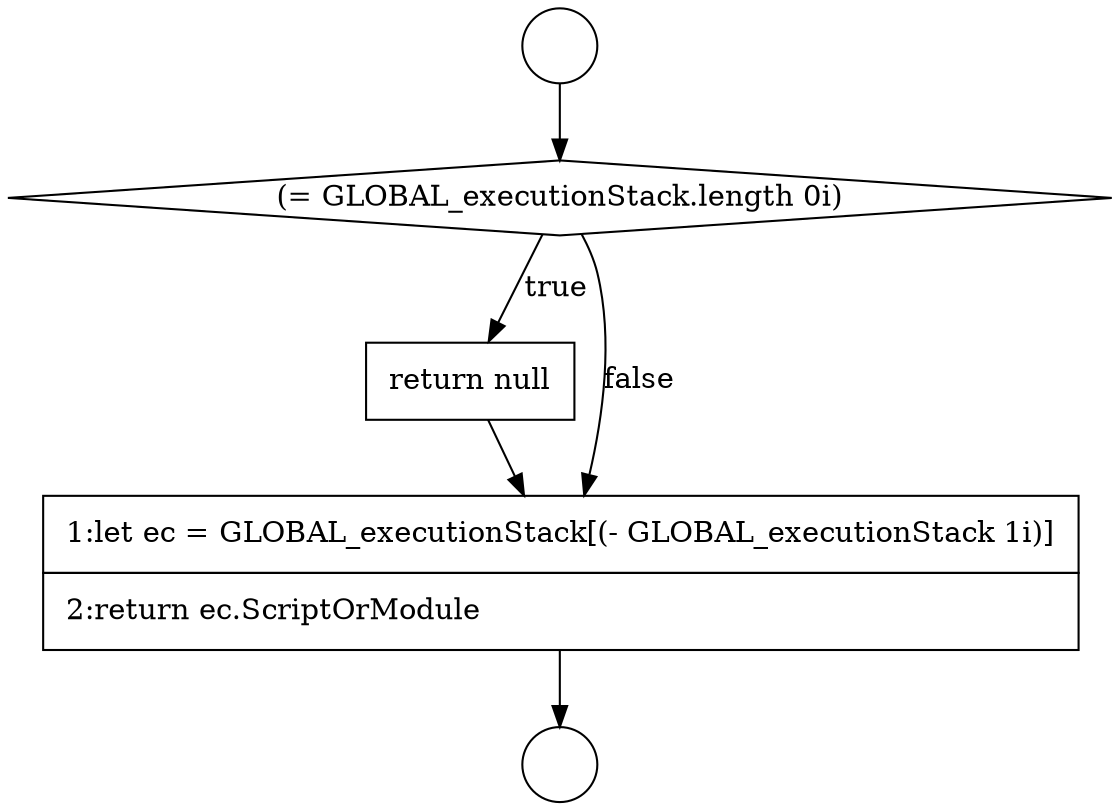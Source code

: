 digraph {
  node1882 [shape=circle label=" " color="black" fillcolor="white" style=filled]
  node1883 [shape=diamond, label=<<font color="black">(= GLOBAL_executionStack.length 0i)</font>> color="black" fillcolor="white" style=filled]
  node1884 [shape=none, margin=0, label=<<font color="black">
    <table border="0" cellborder="1" cellspacing="0" cellpadding="10">
      <tr><td align="left">return null</td></tr>
    </table>
  </font>> color="black" fillcolor="white" style=filled]
  node1881 [shape=circle label=" " color="black" fillcolor="white" style=filled]
  node1885 [shape=none, margin=0, label=<<font color="black">
    <table border="0" cellborder="1" cellspacing="0" cellpadding="10">
      <tr><td align="left">1:let ec = GLOBAL_executionStack[(- GLOBAL_executionStack 1i)]</td></tr>
      <tr><td align="left">2:return ec.ScriptOrModule</td></tr>
    </table>
  </font>> color="black" fillcolor="white" style=filled]
  node1881 -> node1883 [ color="black"]
  node1883 -> node1884 [label=<<font color="black">true</font>> color="black"]
  node1883 -> node1885 [label=<<font color="black">false</font>> color="black"]
  node1884 -> node1885 [ color="black"]
  node1885 -> node1882 [ color="black"]
}
